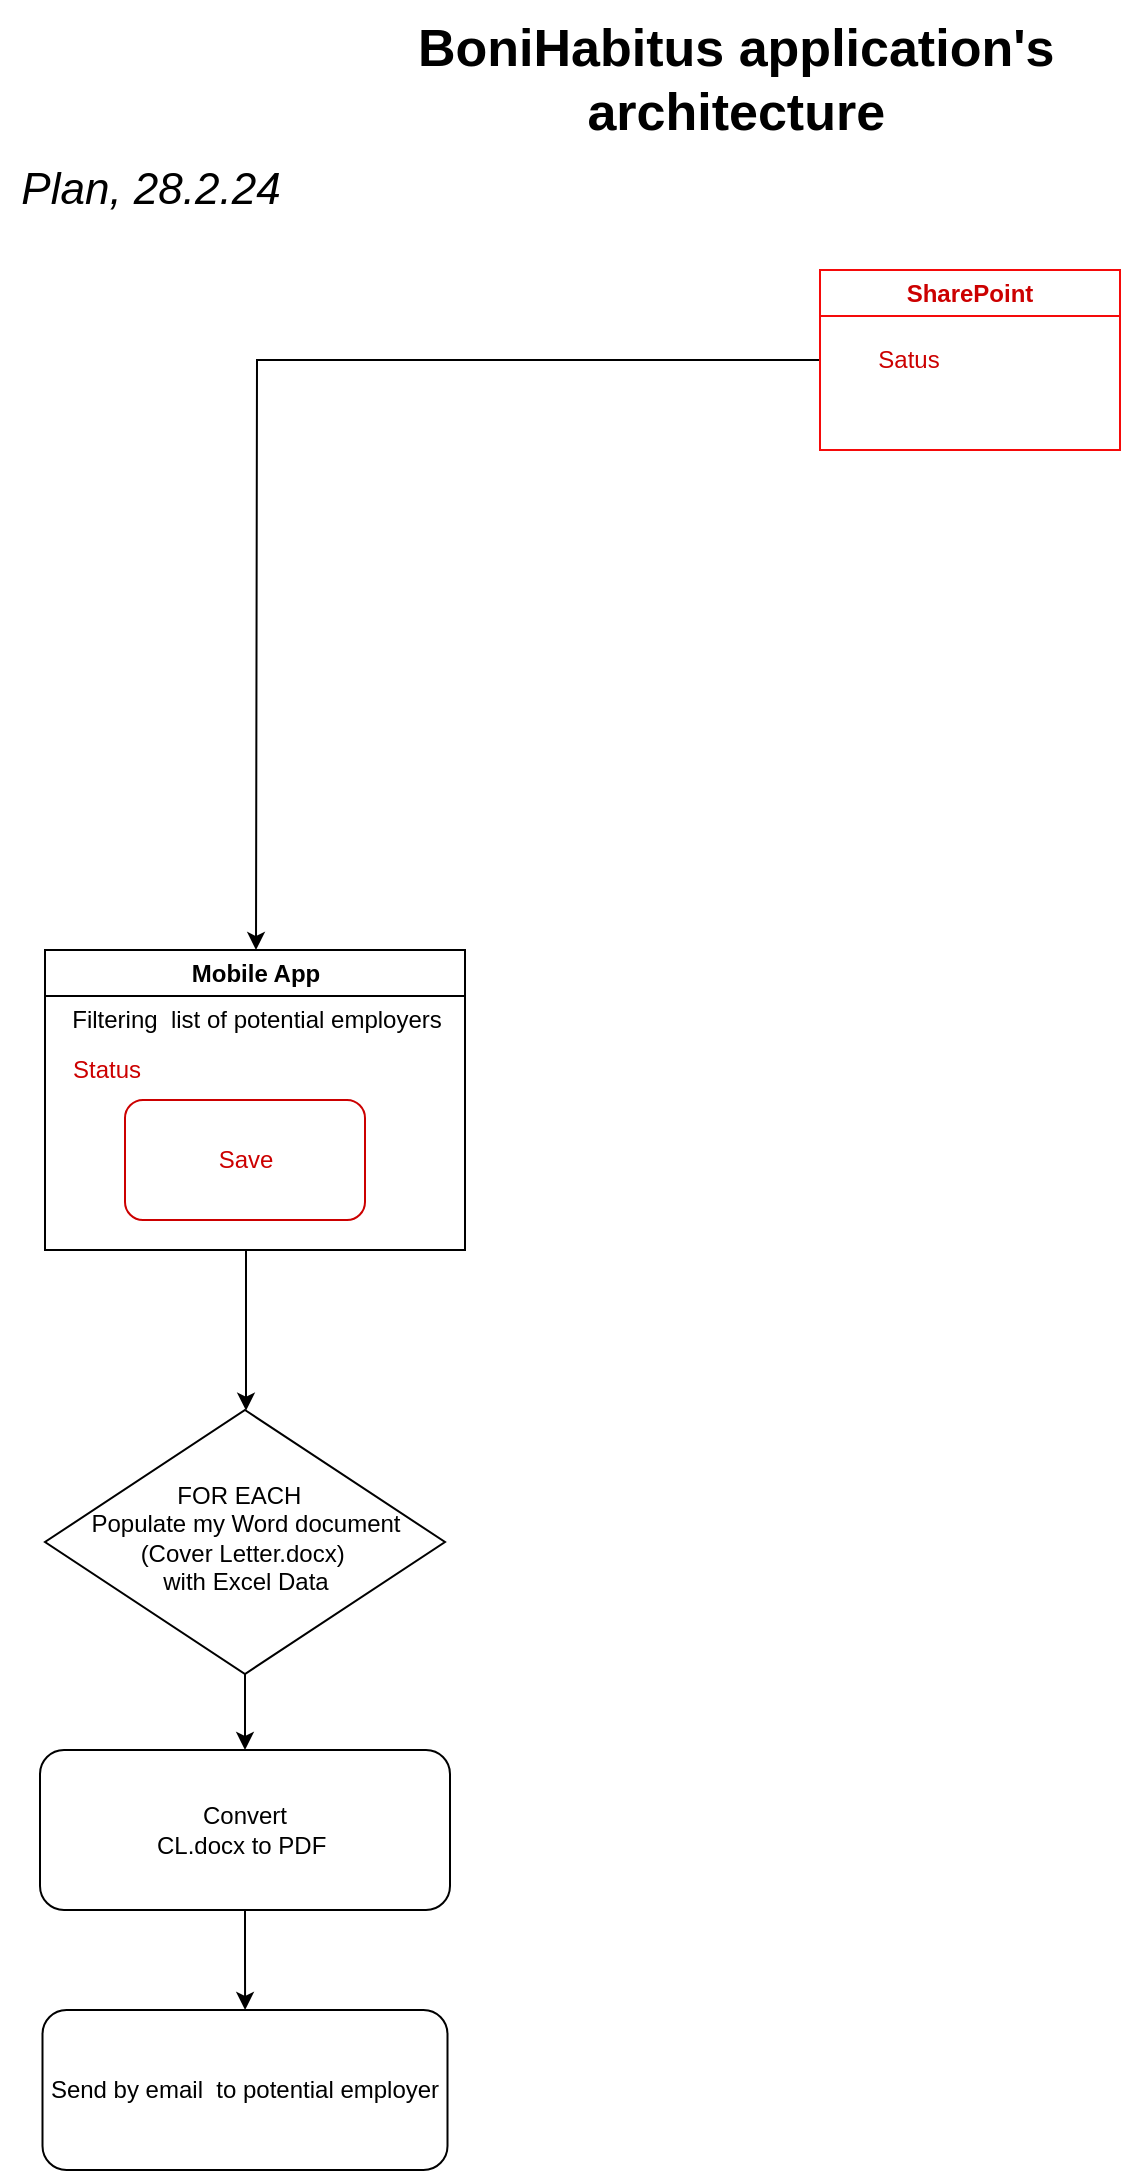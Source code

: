 <mxfile version="23.1.8" type="github">
  <diagram id="C5RBs43oDa-KdzZeNtuy" name="Page-1">
    <mxGraphModel dx="1426" dy="793" grid="1" gridSize="10" guides="1" tooltips="1" connect="1" arrows="1" fold="1" page="1" pageScale="1" pageWidth="827" pageHeight="1169" math="0" shadow="0">
      <root>
        <mxCell id="WIyWlLk6GJQsqaUBKTNV-0" />
        <mxCell id="WIyWlLk6GJQsqaUBKTNV-1" parent="WIyWlLk6GJQsqaUBKTNV-0" />
        <mxCell id="zC8_6s-sbMNwt-oXkP13-44" value="&lt;font size=&quot;1&quot; style=&quot;&quot;&gt;&lt;i style=&quot;font-size: 22px;&quot;&gt;Plan, 28.2.24&lt;/i&gt;&lt;/font&gt;" style="text;html=1;align=center;verticalAlign=middle;resizable=0;points=[];autosize=1;strokeColor=none;fillColor=none;" vertex="1" parent="WIyWlLk6GJQsqaUBKTNV-1">
          <mxGeometry x="60" y="90" width="150" height="40" as="geometry" />
        </mxCell>
        <mxCell id="zC8_6s-sbMNwt-oXkP13-52" value="&lt;font style=&quot;font-size: 26px;&quot;&gt;&lt;b&gt;&amp;nbsp;BoniHabitus&amp;nbsp;&lt;/b&gt;&lt;b style=&quot;border-color: var(--border-color);&quot;&gt;application&#39;s&lt;/b&gt;&lt;b&gt;&lt;br&gt;&amp;nbsp;architecture&lt;/b&gt;&lt;/font&gt;" style="text;html=1;align=center;verticalAlign=middle;resizable=0;points=[];autosize=1;strokeColor=none;fillColor=none;" vertex="1" parent="WIyWlLk6GJQsqaUBKTNV-1">
          <mxGeometry x="249" y="15" width="350" height="80" as="geometry" />
        </mxCell>
        <mxCell id="zC8_6s-sbMNwt-oXkP13-56" value="" style="edgeStyle=orthogonalEdgeStyle;rounded=0;orthogonalLoop=1;jettySize=auto;html=1;" edge="1" parent="WIyWlLk6GJQsqaUBKTNV-1" source="zC8_6s-sbMNwt-oXkP13-57" target="zC8_6s-sbMNwt-oXkP13-59">
          <mxGeometry relative="1" as="geometry" />
        </mxCell>
        <mxCell id="zC8_6s-sbMNwt-oXkP13-57" value="FOR EACH&amp;nbsp;&amp;nbsp;&lt;br&gt;Populate my Word document (Cover Letter.docx)&amp;nbsp;&lt;br&gt;with Excel Data" style="rhombus;whiteSpace=wrap;html=1;shadow=0;fontFamily=Helvetica;fontSize=12;align=center;strokeWidth=1;spacing=6;spacingTop=-4;" vertex="1" parent="WIyWlLk6GJQsqaUBKTNV-1">
          <mxGeometry x="82.5" y="720" width="200" height="132" as="geometry" />
        </mxCell>
        <mxCell id="zC8_6s-sbMNwt-oXkP13-58" value="" style="edgeStyle=orthogonalEdgeStyle;rounded=0;orthogonalLoop=1;jettySize=auto;html=1;" edge="1" parent="WIyWlLk6GJQsqaUBKTNV-1" source="zC8_6s-sbMNwt-oXkP13-59" target="zC8_6s-sbMNwt-oXkP13-60">
          <mxGeometry relative="1" as="geometry" />
        </mxCell>
        <mxCell id="zC8_6s-sbMNwt-oXkP13-59" value="Convert &lt;br&gt;CL.docx to PDF&amp;nbsp;" style="rounded=1;whiteSpace=wrap;html=1;fontSize=12;glass=0;strokeWidth=1;shadow=0;" vertex="1" parent="WIyWlLk6GJQsqaUBKTNV-1">
          <mxGeometry x="80" y="890" width="205" height="80" as="geometry" />
        </mxCell>
        <mxCell id="zC8_6s-sbMNwt-oXkP13-60" value="Send by email&amp;nbsp; to potential employer" style="rounded=1;whiteSpace=wrap;html=1;" vertex="1" parent="WIyWlLk6GJQsqaUBKTNV-1">
          <mxGeometry x="81.25" y="1020" width="202.5" height="80" as="geometry" />
        </mxCell>
        <mxCell id="zC8_6s-sbMNwt-oXkP13-61" value="" style="edgeStyle=orthogonalEdgeStyle;rounded=0;orthogonalLoop=1;jettySize=auto;html=1;" edge="1" parent="WIyWlLk6GJQsqaUBKTNV-1" source="zC8_6s-sbMNwt-oXkP13-62" target="zC8_6s-sbMNwt-oXkP13-57">
          <mxGeometry relative="1" as="geometry">
            <Array as="points">
              <mxPoint x="183" y="660" />
              <mxPoint x="183" y="660" />
            </Array>
          </mxGeometry>
        </mxCell>
        <mxCell id="zC8_6s-sbMNwt-oXkP13-62" value="Mobile App" style="swimlane;whiteSpace=wrap;html=1;" vertex="1" parent="WIyWlLk6GJQsqaUBKTNV-1">
          <mxGeometry x="82.5" y="490" width="210" height="150" as="geometry" />
        </mxCell>
        <mxCell id="zC8_6s-sbMNwt-oXkP13-63" value="Filtering&amp;nbsp; list of potential employers" style="text;html=1;align=center;verticalAlign=middle;resizable=0;points=[];autosize=1;strokeColor=none;fillColor=none;" vertex="1" parent="zC8_6s-sbMNwt-oXkP13-62">
          <mxGeometry y="20" width="210" height="30" as="geometry" />
        </mxCell>
        <mxCell id="zC8_6s-sbMNwt-oXkP13-64" value="Save" style="rounded=1;whiteSpace=wrap;html=1;fontColor=#CC0000;strokeColor=#CC0000;" vertex="1" parent="zC8_6s-sbMNwt-oXkP13-62">
          <mxGeometry x="40" y="75" width="120" height="60" as="geometry" />
        </mxCell>
        <mxCell id="zC8_6s-sbMNwt-oXkP13-65" value="Status" style="text;html=1;align=center;verticalAlign=middle;resizable=0;points=[];autosize=1;strokeColor=none;fillColor=none;fontColor=#CC0000;" vertex="1" parent="zC8_6s-sbMNwt-oXkP13-62">
          <mxGeometry y="45" width="60" height="30" as="geometry" />
        </mxCell>
        <mxCell id="zC8_6s-sbMNwt-oXkP13-67" value="" style="edgeStyle=orthogonalEdgeStyle;rounded=0;orthogonalLoop=1;jettySize=auto;html=1;" edge="1" parent="WIyWlLk6GJQsqaUBKTNV-1" source="zC8_6s-sbMNwt-oXkP13-68">
          <mxGeometry relative="1" as="geometry">
            <mxPoint x="188" y="490" as="targetPoint" />
          </mxGeometry>
        </mxCell>
        <mxCell id="zC8_6s-sbMNwt-oXkP13-68" value="&lt;font color=&quot;#cc0000&quot;&gt;SharePoint&lt;/font&gt;" style="swimlane;whiteSpace=wrap;html=1;strokeColor=#f50a0a;" vertex="1" parent="WIyWlLk6GJQsqaUBKTNV-1">
          <mxGeometry x="470" y="150" width="150" height="90" as="geometry" />
        </mxCell>
        <mxCell id="zC8_6s-sbMNwt-oXkP13-69" value="Satus" style="text;html=1;align=center;verticalAlign=middle;resizable=0;points=[];autosize=1;strokeColor=none;fillColor=none;fontColor=#CC0000;" vertex="1" parent="zC8_6s-sbMNwt-oXkP13-68">
          <mxGeometry x="19.28" y="30" width="50" height="30" as="geometry" />
        </mxCell>
      </root>
    </mxGraphModel>
  </diagram>
</mxfile>

